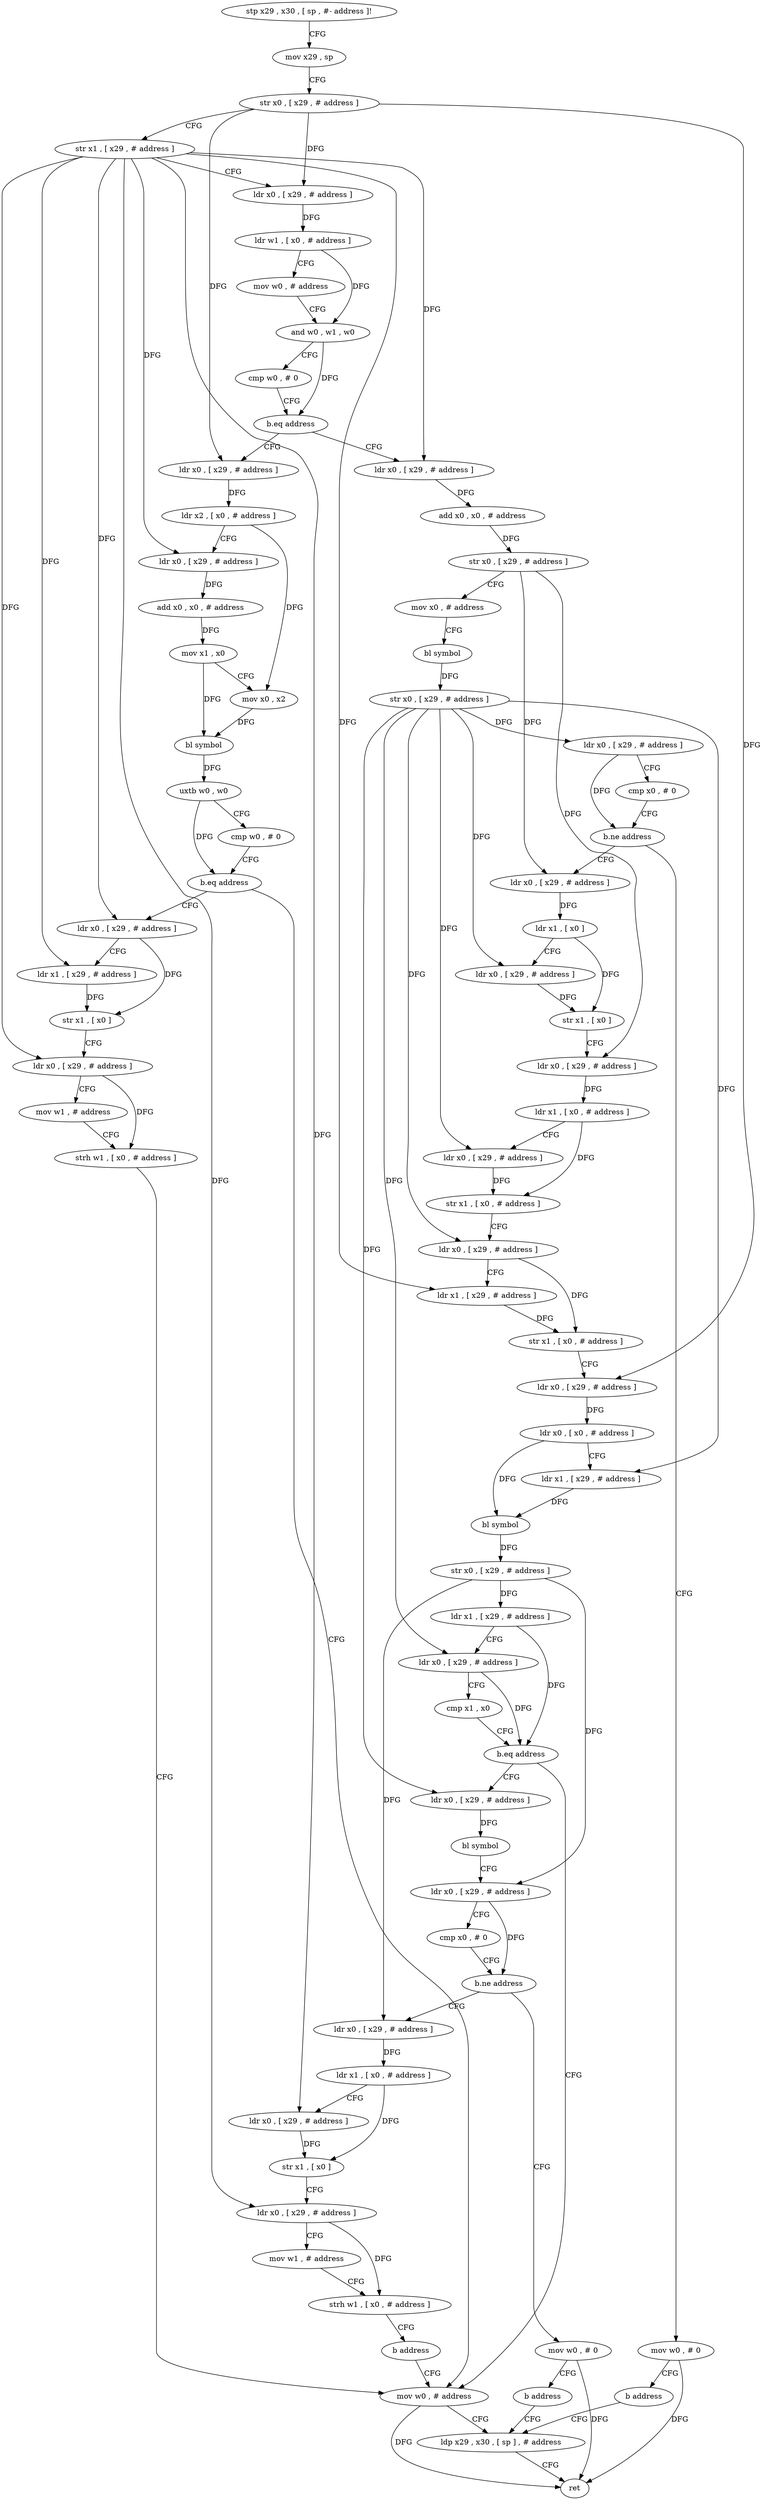 digraph "func" {
"4304116" [label = "stp x29 , x30 , [ sp , #- address ]!" ]
"4304120" [label = "mov x29 , sp" ]
"4304124" [label = "str x0 , [ x29 , # address ]" ]
"4304128" [label = "str x1 , [ x29 , # address ]" ]
"4304132" [label = "ldr x0 , [ x29 , # address ]" ]
"4304136" [label = "ldr w1 , [ x0 , # address ]" ]
"4304140" [label = "mov w0 , # address" ]
"4304144" [label = "and w0 , w1 , w0" ]
"4304148" [label = "cmp w0 , # 0" ]
"4304152" [label = "b.eq address" ]
"4304340" [label = "ldr x0 , [ x29 , # address ]" ]
"4304156" [label = "ldr x0 , [ x29 , # address ]" ]
"4304344" [label = "ldr x2 , [ x0 , # address ]" ]
"4304348" [label = "ldr x0 , [ x29 , # address ]" ]
"4304352" [label = "add x0 , x0 , # address" ]
"4304356" [label = "mov x1 , x0" ]
"4304360" [label = "mov x0 , x2" ]
"4304364" [label = "bl symbol" ]
"4304368" [label = "uxtb w0 , w0" ]
"4304372" [label = "cmp w0 , # 0" ]
"4304376" [label = "b.eq address" ]
"4304404" [label = "mov w0 , # address" ]
"4304380" [label = "ldr x0 , [ x29 , # address ]" ]
"4304160" [label = "add x0 , x0 , # address" ]
"4304164" [label = "str x0 , [ x29 , # address ]" ]
"4304168" [label = "mov x0 , # address" ]
"4304172" [label = "bl symbol" ]
"4304176" [label = "str x0 , [ x29 , # address ]" ]
"4304180" [label = "ldr x0 , [ x29 , # address ]" ]
"4304184" [label = "cmp x0 , # 0" ]
"4304188" [label = "b.ne address" ]
"4304200" [label = "ldr x0 , [ x29 , # address ]" ]
"4304192" [label = "mov w0 , # 0" ]
"4304408" [label = "ldp x29 , x30 , [ sp ] , # address" ]
"4304384" [label = "ldr x1 , [ x29 , # address ]" ]
"4304388" [label = "str x1 , [ x0 ]" ]
"4304392" [label = "ldr x0 , [ x29 , # address ]" ]
"4304396" [label = "mov w1 , # address" ]
"4304400" [label = "strh w1 , [ x0 , # address ]" ]
"4304204" [label = "ldr x1 , [ x0 ]" ]
"4304208" [label = "ldr x0 , [ x29 , # address ]" ]
"4304212" [label = "str x1 , [ x0 ]" ]
"4304216" [label = "ldr x0 , [ x29 , # address ]" ]
"4304220" [label = "ldr x1 , [ x0 , # address ]" ]
"4304224" [label = "ldr x0 , [ x29 , # address ]" ]
"4304228" [label = "str x1 , [ x0 , # address ]" ]
"4304232" [label = "ldr x0 , [ x29 , # address ]" ]
"4304236" [label = "ldr x1 , [ x29 , # address ]" ]
"4304240" [label = "str x1 , [ x0 , # address ]" ]
"4304244" [label = "ldr x0 , [ x29 , # address ]" ]
"4304248" [label = "ldr x0 , [ x0 , # address ]" ]
"4304252" [label = "ldr x1 , [ x29 , # address ]" ]
"4304256" [label = "bl symbol" ]
"4304260" [label = "str x0 , [ x29 , # address ]" ]
"4304264" [label = "ldr x1 , [ x29 , # address ]" ]
"4304268" [label = "ldr x0 , [ x29 , # address ]" ]
"4304272" [label = "cmp x1 , x0" ]
"4304276" [label = "b.eq address" ]
"4304280" [label = "ldr x0 , [ x29 , # address ]" ]
"4304196" [label = "b address" ]
"4304284" [label = "bl symbol" ]
"4304288" [label = "ldr x0 , [ x29 , # address ]" ]
"4304292" [label = "cmp x0 , # 0" ]
"4304296" [label = "b.ne address" ]
"4304308" [label = "ldr x0 , [ x29 , # address ]" ]
"4304300" [label = "mov w0 , # 0" ]
"4304412" [label = "ret" ]
"4304312" [label = "ldr x1 , [ x0 , # address ]" ]
"4304316" [label = "ldr x0 , [ x29 , # address ]" ]
"4304320" [label = "str x1 , [ x0 ]" ]
"4304324" [label = "ldr x0 , [ x29 , # address ]" ]
"4304328" [label = "mov w1 , # address" ]
"4304332" [label = "strh w1 , [ x0 , # address ]" ]
"4304336" [label = "b address" ]
"4304304" [label = "b address" ]
"4304116" -> "4304120" [ label = "CFG" ]
"4304120" -> "4304124" [ label = "CFG" ]
"4304124" -> "4304128" [ label = "CFG" ]
"4304124" -> "4304132" [ label = "DFG" ]
"4304124" -> "4304340" [ label = "DFG" ]
"4304124" -> "4304244" [ label = "DFG" ]
"4304128" -> "4304132" [ label = "CFG" ]
"4304128" -> "4304348" [ label = "DFG" ]
"4304128" -> "4304156" [ label = "DFG" ]
"4304128" -> "4304380" [ label = "DFG" ]
"4304128" -> "4304384" [ label = "DFG" ]
"4304128" -> "4304392" [ label = "DFG" ]
"4304128" -> "4304236" [ label = "DFG" ]
"4304128" -> "4304316" [ label = "DFG" ]
"4304128" -> "4304324" [ label = "DFG" ]
"4304132" -> "4304136" [ label = "DFG" ]
"4304136" -> "4304140" [ label = "CFG" ]
"4304136" -> "4304144" [ label = "DFG" ]
"4304140" -> "4304144" [ label = "CFG" ]
"4304144" -> "4304148" [ label = "CFG" ]
"4304144" -> "4304152" [ label = "DFG" ]
"4304148" -> "4304152" [ label = "CFG" ]
"4304152" -> "4304340" [ label = "CFG" ]
"4304152" -> "4304156" [ label = "CFG" ]
"4304340" -> "4304344" [ label = "DFG" ]
"4304156" -> "4304160" [ label = "DFG" ]
"4304344" -> "4304348" [ label = "CFG" ]
"4304344" -> "4304360" [ label = "DFG" ]
"4304348" -> "4304352" [ label = "DFG" ]
"4304352" -> "4304356" [ label = "DFG" ]
"4304356" -> "4304360" [ label = "CFG" ]
"4304356" -> "4304364" [ label = "DFG" ]
"4304360" -> "4304364" [ label = "DFG" ]
"4304364" -> "4304368" [ label = "DFG" ]
"4304368" -> "4304372" [ label = "CFG" ]
"4304368" -> "4304376" [ label = "DFG" ]
"4304372" -> "4304376" [ label = "CFG" ]
"4304376" -> "4304404" [ label = "CFG" ]
"4304376" -> "4304380" [ label = "CFG" ]
"4304404" -> "4304408" [ label = "CFG" ]
"4304404" -> "4304412" [ label = "DFG" ]
"4304380" -> "4304384" [ label = "CFG" ]
"4304380" -> "4304388" [ label = "DFG" ]
"4304160" -> "4304164" [ label = "DFG" ]
"4304164" -> "4304168" [ label = "CFG" ]
"4304164" -> "4304200" [ label = "DFG" ]
"4304164" -> "4304216" [ label = "DFG" ]
"4304168" -> "4304172" [ label = "CFG" ]
"4304172" -> "4304176" [ label = "DFG" ]
"4304176" -> "4304180" [ label = "DFG" ]
"4304176" -> "4304208" [ label = "DFG" ]
"4304176" -> "4304224" [ label = "DFG" ]
"4304176" -> "4304232" [ label = "DFG" ]
"4304176" -> "4304252" [ label = "DFG" ]
"4304176" -> "4304268" [ label = "DFG" ]
"4304176" -> "4304280" [ label = "DFG" ]
"4304180" -> "4304184" [ label = "CFG" ]
"4304180" -> "4304188" [ label = "DFG" ]
"4304184" -> "4304188" [ label = "CFG" ]
"4304188" -> "4304200" [ label = "CFG" ]
"4304188" -> "4304192" [ label = "CFG" ]
"4304200" -> "4304204" [ label = "DFG" ]
"4304192" -> "4304196" [ label = "CFG" ]
"4304192" -> "4304412" [ label = "DFG" ]
"4304408" -> "4304412" [ label = "CFG" ]
"4304384" -> "4304388" [ label = "DFG" ]
"4304388" -> "4304392" [ label = "CFG" ]
"4304392" -> "4304396" [ label = "CFG" ]
"4304392" -> "4304400" [ label = "DFG" ]
"4304396" -> "4304400" [ label = "CFG" ]
"4304400" -> "4304404" [ label = "CFG" ]
"4304204" -> "4304208" [ label = "CFG" ]
"4304204" -> "4304212" [ label = "DFG" ]
"4304208" -> "4304212" [ label = "DFG" ]
"4304212" -> "4304216" [ label = "CFG" ]
"4304216" -> "4304220" [ label = "DFG" ]
"4304220" -> "4304224" [ label = "CFG" ]
"4304220" -> "4304228" [ label = "DFG" ]
"4304224" -> "4304228" [ label = "DFG" ]
"4304228" -> "4304232" [ label = "CFG" ]
"4304232" -> "4304236" [ label = "CFG" ]
"4304232" -> "4304240" [ label = "DFG" ]
"4304236" -> "4304240" [ label = "DFG" ]
"4304240" -> "4304244" [ label = "CFG" ]
"4304244" -> "4304248" [ label = "DFG" ]
"4304248" -> "4304252" [ label = "CFG" ]
"4304248" -> "4304256" [ label = "DFG" ]
"4304252" -> "4304256" [ label = "DFG" ]
"4304256" -> "4304260" [ label = "DFG" ]
"4304260" -> "4304264" [ label = "DFG" ]
"4304260" -> "4304288" [ label = "DFG" ]
"4304260" -> "4304308" [ label = "DFG" ]
"4304264" -> "4304268" [ label = "CFG" ]
"4304264" -> "4304276" [ label = "DFG" ]
"4304268" -> "4304272" [ label = "CFG" ]
"4304268" -> "4304276" [ label = "DFG" ]
"4304272" -> "4304276" [ label = "CFG" ]
"4304276" -> "4304404" [ label = "CFG" ]
"4304276" -> "4304280" [ label = "CFG" ]
"4304280" -> "4304284" [ label = "DFG" ]
"4304196" -> "4304408" [ label = "CFG" ]
"4304284" -> "4304288" [ label = "CFG" ]
"4304288" -> "4304292" [ label = "CFG" ]
"4304288" -> "4304296" [ label = "DFG" ]
"4304292" -> "4304296" [ label = "CFG" ]
"4304296" -> "4304308" [ label = "CFG" ]
"4304296" -> "4304300" [ label = "CFG" ]
"4304308" -> "4304312" [ label = "DFG" ]
"4304300" -> "4304304" [ label = "CFG" ]
"4304300" -> "4304412" [ label = "DFG" ]
"4304312" -> "4304316" [ label = "CFG" ]
"4304312" -> "4304320" [ label = "DFG" ]
"4304316" -> "4304320" [ label = "DFG" ]
"4304320" -> "4304324" [ label = "CFG" ]
"4304324" -> "4304328" [ label = "CFG" ]
"4304324" -> "4304332" [ label = "DFG" ]
"4304328" -> "4304332" [ label = "CFG" ]
"4304332" -> "4304336" [ label = "CFG" ]
"4304336" -> "4304404" [ label = "CFG" ]
"4304304" -> "4304408" [ label = "CFG" ]
}
